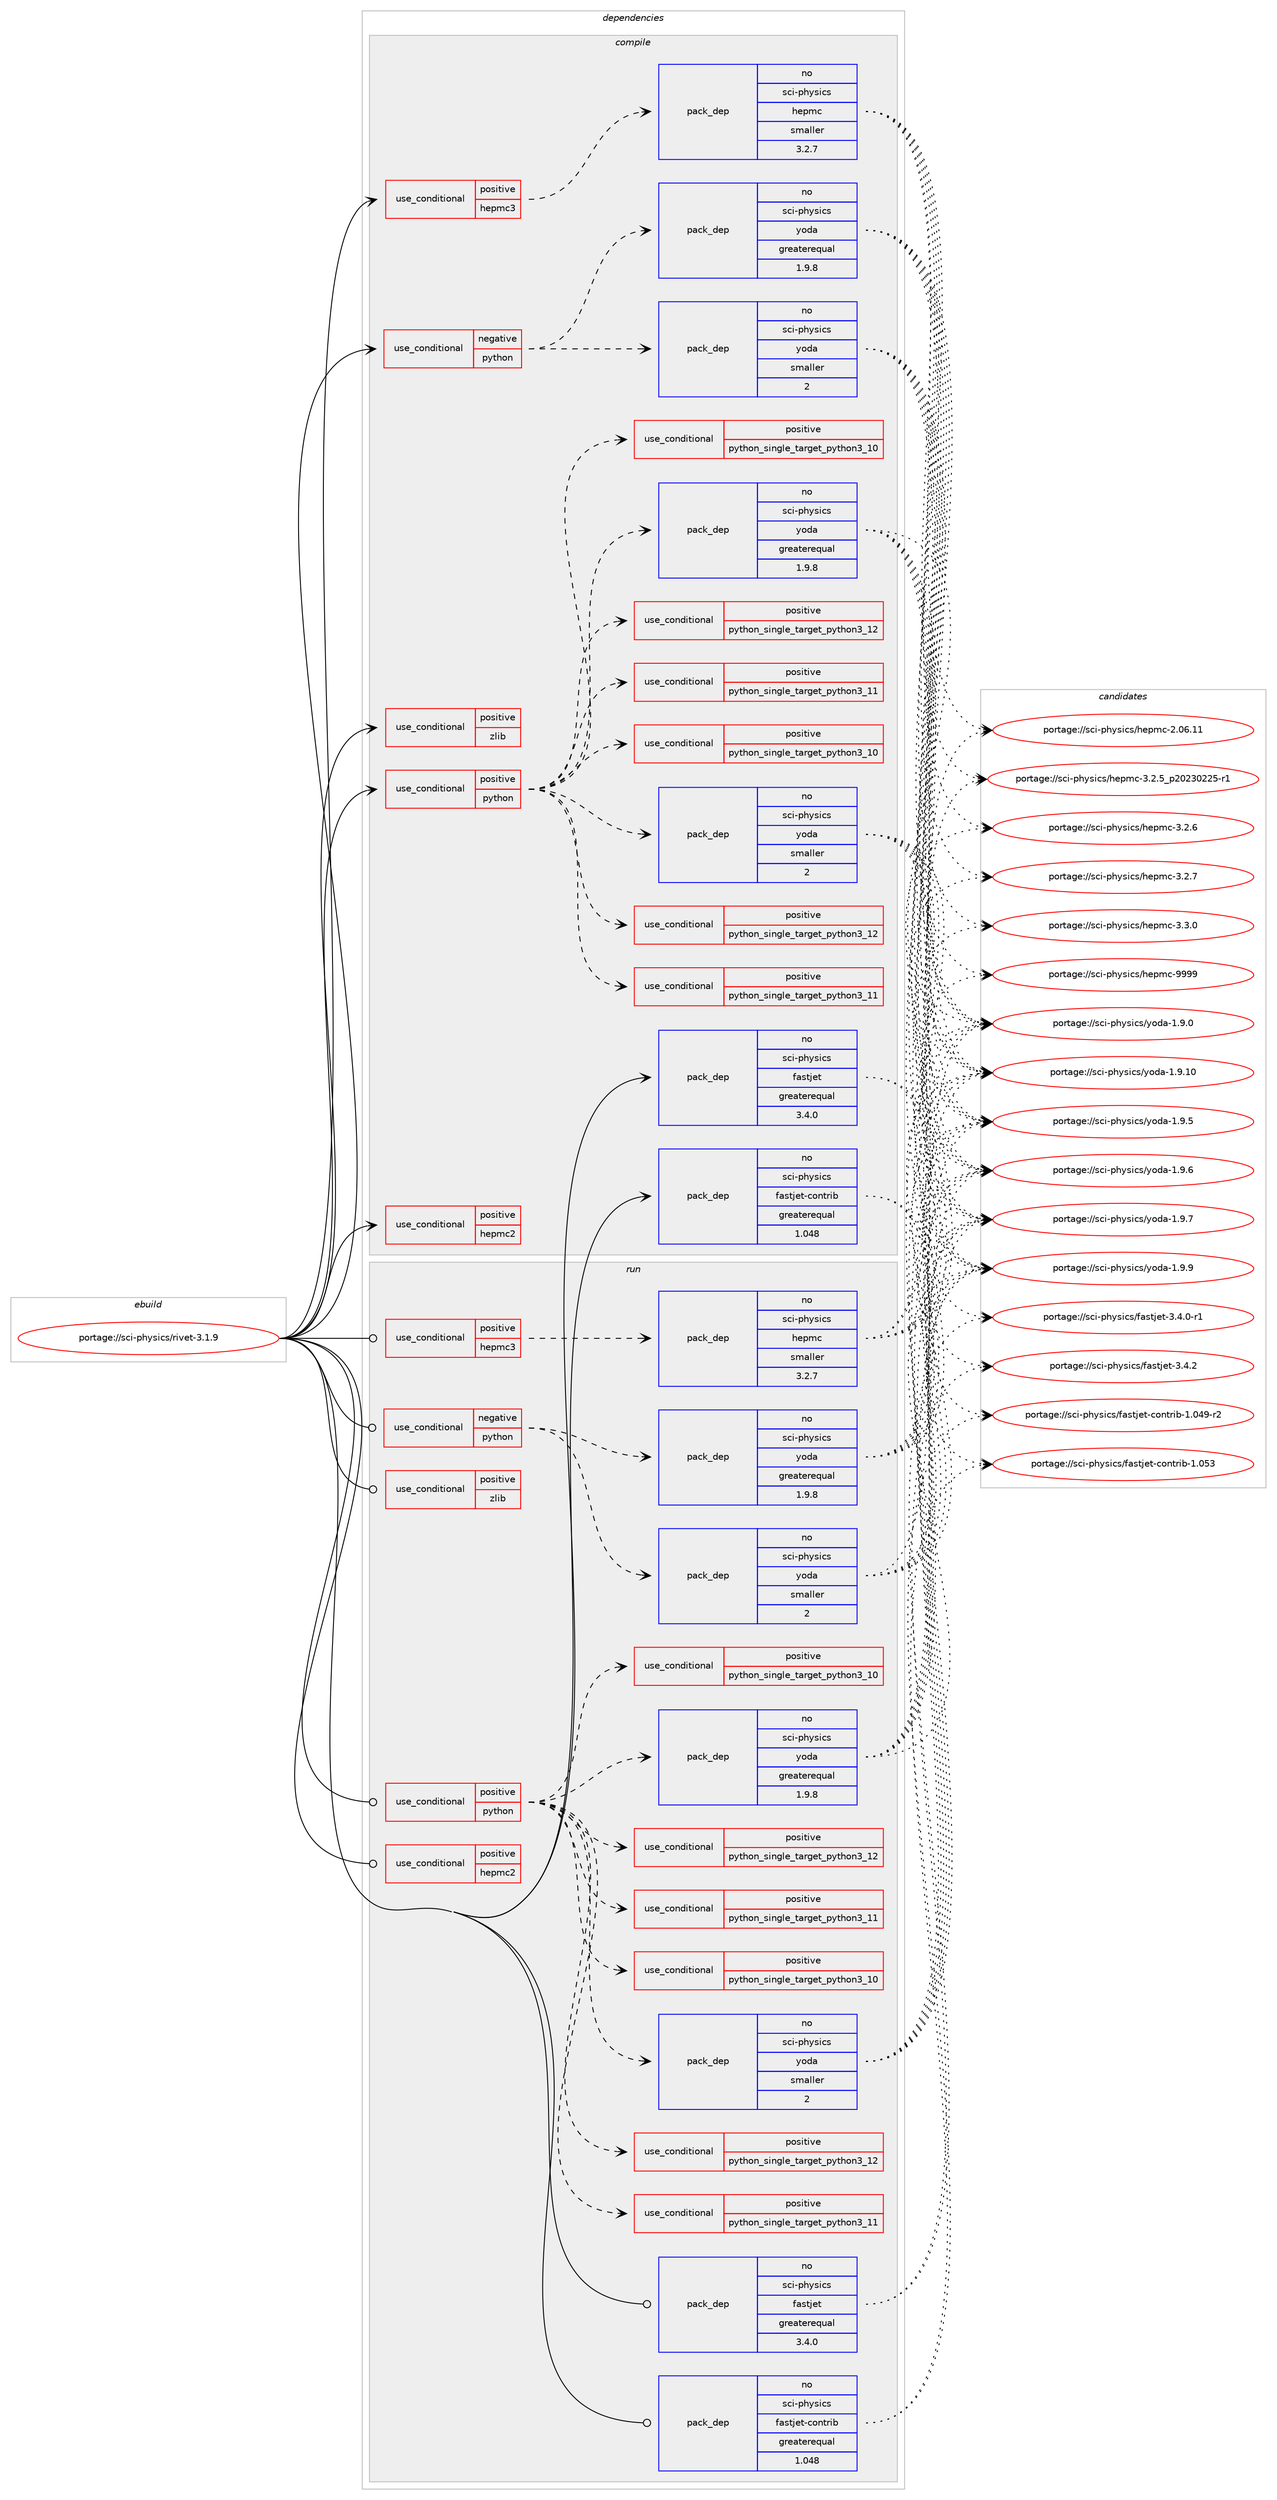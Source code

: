 digraph prolog {

# *************
# Graph options
# *************

newrank=true;
concentrate=true;
compound=true;
graph [rankdir=LR,fontname=Helvetica,fontsize=10,ranksep=1.5];#, ranksep=2.5, nodesep=0.2];
edge  [arrowhead=vee];
node  [fontname=Helvetica,fontsize=10];

# **********
# The ebuild
# **********

subgraph cluster_leftcol {
color=gray;
rank=same;
label=<<i>ebuild</i>>;
id [label="portage://sci-physics/rivet-3.1.9", color=red, width=4, href="../sci-physics/rivet-3.1.9.svg"];
}

# ****************
# The dependencies
# ****************

subgraph cluster_midcol {
color=gray;
label=<<i>dependencies</i>>;
subgraph cluster_compile {
fillcolor="#eeeeee";
style=filled;
label=<<i>compile</i>>;
subgraph cond106456 {
dependency205035 [label=<<TABLE BORDER="0" CELLBORDER="1" CELLSPACING="0" CELLPADDING="4"><TR><TD ROWSPAN="3" CELLPADDING="10">use_conditional</TD></TR><TR><TD>negative</TD></TR><TR><TD>python</TD></TR></TABLE>>, shape=none, color=red];
subgraph pack95745 {
dependency205036 [label=<<TABLE BORDER="0" CELLBORDER="1" CELLSPACING="0" CELLPADDING="4" WIDTH="220"><TR><TD ROWSPAN="6" CELLPADDING="30">pack_dep</TD></TR><TR><TD WIDTH="110">no</TD></TR><TR><TD>sci-physics</TD></TR><TR><TD>yoda</TD></TR><TR><TD>greaterequal</TD></TR><TR><TD>1.9.8</TD></TR></TABLE>>, shape=none, color=blue];
}
dependency205035:e -> dependency205036:w [weight=20,style="dashed",arrowhead="vee"];
subgraph pack95746 {
dependency205037 [label=<<TABLE BORDER="0" CELLBORDER="1" CELLSPACING="0" CELLPADDING="4" WIDTH="220"><TR><TD ROWSPAN="6" CELLPADDING="30">pack_dep</TD></TR><TR><TD WIDTH="110">no</TD></TR><TR><TD>sci-physics</TD></TR><TR><TD>yoda</TD></TR><TR><TD>smaller</TD></TR><TR><TD>2</TD></TR></TABLE>>, shape=none, color=blue];
}
dependency205035:e -> dependency205037:w [weight=20,style="dashed",arrowhead="vee"];
}
id:e -> dependency205035:w [weight=20,style="solid",arrowhead="vee"];
subgraph cond106457 {
dependency205038 [label=<<TABLE BORDER="0" CELLBORDER="1" CELLSPACING="0" CELLPADDING="4"><TR><TD ROWSPAN="3" CELLPADDING="10">use_conditional</TD></TR><TR><TD>positive</TD></TR><TR><TD>hepmc2</TD></TR></TABLE>>, shape=none, color=red];
# *** BEGIN UNKNOWN DEPENDENCY TYPE (TODO) ***
# dependency205038 -> package_dependency(portage://sci-physics/rivet-3.1.9,install,no,sci-physics,hepmc,none,[,,],[slot(2),equal],[use(disable(cm),negative),use(enable(gev),positive)])
# *** END UNKNOWN DEPENDENCY TYPE (TODO) ***

}
id:e -> dependency205038:w [weight=20,style="solid",arrowhead="vee"];
subgraph cond106458 {
dependency205039 [label=<<TABLE BORDER="0" CELLBORDER="1" CELLSPACING="0" CELLPADDING="4"><TR><TD ROWSPAN="3" CELLPADDING="10">use_conditional</TD></TR><TR><TD>positive</TD></TR><TR><TD>hepmc3</TD></TR></TABLE>>, shape=none, color=red];
subgraph pack95747 {
dependency205040 [label=<<TABLE BORDER="0" CELLBORDER="1" CELLSPACING="0" CELLPADDING="4" WIDTH="220"><TR><TD ROWSPAN="6" CELLPADDING="30">pack_dep</TD></TR><TR><TD WIDTH="110">no</TD></TR><TR><TD>sci-physics</TD></TR><TR><TD>hepmc</TD></TR><TR><TD>smaller</TD></TR><TR><TD>3.2.7</TD></TR></TABLE>>, shape=none, color=blue];
}
dependency205039:e -> dependency205040:w [weight=20,style="dashed",arrowhead="vee"];
}
id:e -> dependency205039:w [weight=20,style="solid",arrowhead="vee"];
subgraph cond106459 {
dependency205041 [label=<<TABLE BORDER="0" CELLBORDER="1" CELLSPACING="0" CELLPADDING="4"><TR><TD ROWSPAN="3" CELLPADDING="10">use_conditional</TD></TR><TR><TD>positive</TD></TR><TR><TD>python</TD></TR></TABLE>>, shape=none, color=red];
subgraph cond106460 {
dependency205042 [label=<<TABLE BORDER="0" CELLBORDER="1" CELLSPACING="0" CELLPADDING="4"><TR><TD ROWSPAN="3" CELLPADDING="10">use_conditional</TD></TR><TR><TD>positive</TD></TR><TR><TD>python_single_target_python3_10</TD></TR></TABLE>>, shape=none, color=red];
# *** BEGIN UNKNOWN DEPENDENCY TYPE (TODO) ***
# dependency205042 -> package_dependency(portage://sci-physics/rivet-3.1.9,install,no,dev-lang,python,none,[,,],[slot(3.10)],[])
# *** END UNKNOWN DEPENDENCY TYPE (TODO) ***

}
dependency205041:e -> dependency205042:w [weight=20,style="dashed",arrowhead="vee"];
subgraph cond106461 {
dependency205043 [label=<<TABLE BORDER="0" CELLBORDER="1" CELLSPACING="0" CELLPADDING="4"><TR><TD ROWSPAN="3" CELLPADDING="10">use_conditional</TD></TR><TR><TD>positive</TD></TR><TR><TD>python_single_target_python3_11</TD></TR></TABLE>>, shape=none, color=red];
# *** BEGIN UNKNOWN DEPENDENCY TYPE (TODO) ***
# dependency205043 -> package_dependency(portage://sci-physics/rivet-3.1.9,install,no,dev-lang,python,none,[,,],[slot(3.11)],[])
# *** END UNKNOWN DEPENDENCY TYPE (TODO) ***

}
dependency205041:e -> dependency205043:w [weight=20,style="dashed",arrowhead="vee"];
subgraph cond106462 {
dependency205044 [label=<<TABLE BORDER="0" CELLBORDER="1" CELLSPACING="0" CELLPADDING="4"><TR><TD ROWSPAN="3" CELLPADDING="10">use_conditional</TD></TR><TR><TD>positive</TD></TR><TR><TD>python_single_target_python3_12</TD></TR></TABLE>>, shape=none, color=red];
# *** BEGIN UNKNOWN DEPENDENCY TYPE (TODO) ***
# dependency205044 -> package_dependency(portage://sci-physics/rivet-3.1.9,install,no,dev-lang,python,none,[,,],[slot(3.12)],[])
# *** END UNKNOWN DEPENDENCY TYPE (TODO) ***

}
dependency205041:e -> dependency205044:w [weight=20,style="dashed",arrowhead="vee"];
subgraph cond106463 {
dependency205045 [label=<<TABLE BORDER="0" CELLBORDER="1" CELLSPACING="0" CELLPADDING="4"><TR><TD ROWSPAN="3" CELLPADDING="10">use_conditional</TD></TR><TR><TD>positive</TD></TR><TR><TD>python_single_target_python3_10</TD></TR></TABLE>>, shape=none, color=red];
# *** BEGIN UNKNOWN DEPENDENCY TYPE (TODO) ***
# dependency205045 -> package_dependency(portage://sci-physics/rivet-3.1.9,install,no,dev-python,matplotlib,none,[,,],[],[use(enable(python_targets_python3_10),negative)])
# *** END UNKNOWN DEPENDENCY TYPE (TODO) ***

}
dependency205041:e -> dependency205045:w [weight=20,style="dashed",arrowhead="vee"];
subgraph cond106464 {
dependency205046 [label=<<TABLE BORDER="0" CELLBORDER="1" CELLSPACING="0" CELLPADDING="4"><TR><TD ROWSPAN="3" CELLPADDING="10">use_conditional</TD></TR><TR><TD>positive</TD></TR><TR><TD>python_single_target_python3_11</TD></TR></TABLE>>, shape=none, color=red];
# *** BEGIN UNKNOWN DEPENDENCY TYPE (TODO) ***
# dependency205046 -> package_dependency(portage://sci-physics/rivet-3.1.9,install,no,dev-python,matplotlib,none,[,,],[],[use(enable(python_targets_python3_11),negative)])
# *** END UNKNOWN DEPENDENCY TYPE (TODO) ***

}
dependency205041:e -> dependency205046:w [weight=20,style="dashed",arrowhead="vee"];
subgraph cond106465 {
dependency205047 [label=<<TABLE BORDER="0" CELLBORDER="1" CELLSPACING="0" CELLPADDING="4"><TR><TD ROWSPAN="3" CELLPADDING="10">use_conditional</TD></TR><TR><TD>positive</TD></TR><TR><TD>python_single_target_python3_12</TD></TR></TABLE>>, shape=none, color=red];
# *** BEGIN UNKNOWN DEPENDENCY TYPE (TODO) ***
# dependency205047 -> package_dependency(portage://sci-physics/rivet-3.1.9,install,no,dev-python,matplotlib,none,[,,],[],[use(enable(python_targets_python3_12),negative)])
# *** END UNKNOWN DEPENDENCY TYPE (TODO) ***

}
dependency205041:e -> dependency205047:w [weight=20,style="dashed",arrowhead="vee"];
subgraph pack95748 {
dependency205048 [label=<<TABLE BORDER="0" CELLBORDER="1" CELLSPACING="0" CELLPADDING="4" WIDTH="220"><TR><TD ROWSPAN="6" CELLPADDING="30">pack_dep</TD></TR><TR><TD WIDTH="110">no</TD></TR><TR><TD>sci-physics</TD></TR><TR><TD>yoda</TD></TR><TR><TD>greaterequal</TD></TR><TR><TD>1.9.8</TD></TR></TABLE>>, shape=none, color=blue];
}
dependency205041:e -> dependency205048:w [weight=20,style="dashed",arrowhead="vee"];
subgraph pack95749 {
dependency205049 [label=<<TABLE BORDER="0" CELLBORDER="1" CELLSPACING="0" CELLPADDING="4" WIDTH="220"><TR><TD ROWSPAN="6" CELLPADDING="30">pack_dep</TD></TR><TR><TD WIDTH="110">no</TD></TR><TR><TD>sci-physics</TD></TR><TR><TD>yoda</TD></TR><TR><TD>smaller</TD></TR><TR><TD>2</TD></TR></TABLE>>, shape=none, color=blue];
}
dependency205041:e -> dependency205049:w [weight=20,style="dashed",arrowhead="vee"];
}
id:e -> dependency205041:w [weight=20,style="solid",arrowhead="vee"];
subgraph cond106466 {
dependency205050 [label=<<TABLE BORDER="0" CELLBORDER="1" CELLSPACING="0" CELLPADDING="4"><TR><TD ROWSPAN="3" CELLPADDING="10">use_conditional</TD></TR><TR><TD>positive</TD></TR><TR><TD>zlib</TD></TR></TABLE>>, shape=none, color=red];
# *** BEGIN UNKNOWN DEPENDENCY TYPE (TODO) ***
# dependency205050 -> package_dependency(portage://sci-physics/rivet-3.1.9,install,no,sys-libs,zlib,none,[,,],[],[])
# *** END UNKNOWN DEPENDENCY TYPE (TODO) ***

}
id:e -> dependency205050:w [weight=20,style="solid",arrowhead="vee"];
# *** BEGIN UNKNOWN DEPENDENCY TYPE (TODO) ***
# id -> package_dependency(portage://sci-physics/rivet-3.1.9,install,no,sci-libs,gsl,none,[,,],[],[])
# *** END UNKNOWN DEPENDENCY TYPE (TODO) ***

subgraph pack95750 {
dependency205051 [label=<<TABLE BORDER="0" CELLBORDER="1" CELLSPACING="0" CELLPADDING="4" WIDTH="220"><TR><TD ROWSPAN="6" CELLPADDING="30">pack_dep</TD></TR><TR><TD WIDTH="110">no</TD></TR><TR><TD>sci-physics</TD></TR><TR><TD>fastjet</TD></TR><TR><TD>greaterequal</TD></TR><TR><TD>3.4.0</TD></TR></TABLE>>, shape=none, color=blue];
}
id:e -> dependency205051:w [weight=20,style="solid",arrowhead="vee"];
subgraph pack95751 {
dependency205052 [label=<<TABLE BORDER="0" CELLBORDER="1" CELLSPACING="0" CELLPADDING="4" WIDTH="220"><TR><TD ROWSPAN="6" CELLPADDING="30">pack_dep</TD></TR><TR><TD WIDTH="110">no</TD></TR><TR><TD>sci-physics</TD></TR><TR><TD>fastjet-contrib</TD></TR><TR><TD>greaterequal</TD></TR><TR><TD>1.048</TD></TR></TABLE>>, shape=none, color=blue];
}
id:e -> dependency205052:w [weight=20,style="solid",arrowhead="vee"];
}
subgraph cluster_compileandrun {
fillcolor="#eeeeee";
style=filled;
label=<<i>compile and run</i>>;
}
subgraph cluster_run {
fillcolor="#eeeeee";
style=filled;
label=<<i>run</i>>;
subgraph cond106467 {
dependency205053 [label=<<TABLE BORDER="0" CELLBORDER="1" CELLSPACING="0" CELLPADDING="4"><TR><TD ROWSPAN="3" CELLPADDING="10">use_conditional</TD></TR><TR><TD>negative</TD></TR><TR><TD>python</TD></TR></TABLE>>, shape=none, color=red];
subgraph pack95752 {
dependency205054 [label=<<TABLE BORDER="0" CELLBORDER="1" CELLSPACING="0" CELLPADDING="4" WIDTH="220"><TR><TD ROWSPAN="6" CELLPADDING="30">pack_dep</TD></TR><TR><TD WIDTH="110">no</TD></TR><TR><TD>sci-physics</TD></TR><TR><TD>yoda</TD></TR><TR><TD>greaterequal</TD></TR><TR><TD>1.9.8</TD></TR></TABLE>>, shape=none, color=blue];
}
dependency205053:e -> dependency205054:w [weight=20,style="dashed",arrowhead="vee"];
subgraph pack95753 {
dependency205055 [label=<<TABLE BORDER="0" CELLBORDER="1" CELLSPACING="0" CELLPADDING="4" WIDTH="220"><TR><TD ROWSPAN="6" CELLPADDING="30">pack_dep</TD></TR><TR><TD WIDTH="110">no</TD></TR><TR><TD>sci-physics</TD></TR><TR><TD>yoda</TD></TR><TR><TD>smaller</TD></TR><TR><TD>2</TD></TR></TABLE>>, shape=none, color=blue];
}
dependency205053:e -> dependency205055:w [weight=20,style="dashed",arrowhead="vee"];
}
id:e -> dependency205053:w [weight=20,style="solid",arrowhead="odot"];
subgraph cond106468 {
dependency205056 [label=<<TABLE BORDER="0" CELLBORDER="1" CELLSPACING="0" CELLPADDING="4"><TR><TD ROWSPAN="3" CELLPADDING="10">use_conditional</TD></TR><TR><TD>positive</TD></TR><TR><TD>hepmc2</TD></TR></TABLE>>, shape=none, color=red];
# *** BEGIN UNKNOWN DEPENDENCY TYPE (TODO) ***
# dependency205056 -> package_dependency(portage://sci-physics/rivet-3.1.9,run,no,sci-physics,hepmc,none,[,,],[slot(2),equal],[use(disable(cm),negative),use(enable(gev),positive)])
# *** END UNKNOWN DEPENDENCY TYPE (TODO) ***

}
id:e -> dependency205056:w [weight=20,style="solid",arrowhead="odot"];
subgraph cond106469 {
dependency205057 [label=<<TABLE BORDER="0" CELLBORDER="1" CELLSPACING="0" CELLPADDING="4"><TR><TD ROWSPAN="3" CELLPADDING="10">use_conditional</TD></TR><TR><TD>positive</TD></TR><TR><TD>hepmc3</TD></TR></TABLE>>, shape=none, color=red];
subgraph pack95754 {
dependency205058 [label=<<TABLE BORDER="0" CELLBORDER="1" CELLSPACING="0" CELLPADDING="4" WIDTH="220"><TR><TD ROWSPAN="6" CELLPADDING="30">pack_dep</TD></TR><TR><TD WIDTH="110">no</TD></TR><TR><TD>sci-physics</TD></TR><TR><TD>hepmc</TD></TR><TR><TD>smaller</TD></TR><TR><TD>3.2.7</TD></TR></TABLE>>, shape=none, color=blue];
}
dependency205057:e -> dependency205058:w [weight=20,style="dashed",arrowhead="vee"];
}
id:e -> dependency205057:w [weight=20,style="solid",arrowhead="odot"];
subgraph cond106470 {
dependency205059 [label=<<TABLE BORDER="0" CELLBORDER="1" CELLSPACING="0" CELLPADDING="4"><TR><TD ROWSPAN="3" CELLPADDING="10">use_conditional</TD></TR><TR><TD>positive</TD></TR><TR><TD>python</TD></TR></TABLE>>, shape=none, color=red];
subgraph cond106471 {
dependency205060 [label=<<TABLE BORDER="0" CELLBORDER="1" CELLSPACING="0" CELLPADDING="4"><TR><TD ROWSPAN="3" CELLPADDING="10">use_conditional</TD></TR><TR><TD>positive</TD></TR><TR><TD>python_single_target_python3_10</TD></TR></TABLE>>, shape=none, color=red];
# *** BEGIN UNKNOWN DEPENDENCY TYPE (TODO) ***
# dependency205060 -> package_dependency(portage://sci-physics/rivet-3.1.9,run,no,dev-lang,python,none,[,,],[slot(3.10)],[])
# *** END UNKNOWN DEPENDENCY TYPE (TODO) ***

}
dependency205059:e -> dependency205060:w [weight=20,style="dashed",arrowhead="vee"];
subgraph cond106472 {
dependency205061 [label=<<TABLE BORDER="0" CELLBORDER="1" CELLSPACING="0" CELLPADDING="4"><TR><TD ROWSPAN="3" CELLPADDING="10">use_conditional</TD></TR><TR><TD>positive</TD></TR><TR><TD>python_single_target_python3_11</TD></TR></TABLE>>, shape=none, color=red];
# *** BEGIN UNKNOWN DEPENDENCY TYPE (TODO) ***
# dependency205061 -> package_dependency(portage://sci-physics/rivet-3.1.9,run,no,dev-lang,python,none,[,,],[slot(3.11)],[])
# *** END UNKNOWN DEPENDENCY TYPE (TODO) ***

}
dependency205059:e -> dependency205061:w [weight=20,style="dashed",arrowhead="vee"];
subgraph cond106473 {
dependency205062 [label=<<TABLE BORDER="0" CELLBORDER="1" CELLSPACING="0" CELLPADDING="4"><TR><TD ROWSPAN="3" CELLPADDING="10">use_conditional</TD></TR><TR><TD>positive</TD></TR><TR><TD>python_single_target_python3_12</TD></TR></TABLE>>, shape=none, color=red];
# *** BEGIN UNKNOWN DEPENDENCY TYPE (TODO) ***
# dependency205062 -> package_dependency(portage://sci-physics/rivet-3.1.9,run,no,dev-lang,python,none,[,,],[slot(3.12)],[])
# *** END UNKNOWN DEPENDENCY TYPE (TODO) ***

}
dependency205059:e -> dependency205062:w [weight=20,style="dashed",arrowhead="vee"];
subgraph cond106474 {
dependency205063 [label=<<TABLE BORDER="0" CELLBORDER="1" CELLSPACING="0" CELLPADDING="4"><TR><TD ROWSPAN="3" CELLPADDING="10">use_conditional</TD></TR><TR><TD>positive</TD></TR><TR><TD>python_single_target_python3_10</TD></TR></TABLE>>, shape=none, color=red];
# *** BEGIN UNKNOWN DEPENDENCY TYPE (TODO) ***
# dependency205063 -> package_dependency(portage://sci-physics/rivet-3.1.9,run,no,dev-python,matplotlib,none,[,,],[],[use(enable(python_targets_python3_10),negative)])
# *** END UNKNOWN DEPENDENCY TYPE (TODO) ***

}
dependency205059:e -> dependency205063:w [weight=20,style="dashed",arrowhead="vee"];
subgraph cond106475 {
dependency205064 [label=<<TABLE BORDER="0" CELLBORDER="1" CELLSPACING="0" CELLPADDING="4"><TR><TD ROWSPAN="3" CELLPADDING="10">use_conditional</TD></TR><TR><TD>positive</TD></TR><TR><TD>python_single_target_python3_11</TD></TR></TABLE>>, shape=none, color=red];
# *** BEGIN UNKNOWN DEPENDENCY TYPE (TODO) ***
# dependency205064 -> package_dependency(portage://sci-physics/rivet-3.1.9,run,no,dev-python,matplotlib,none,[,,],[],[use(enable(python_targets_python3_11),negative)])
# *** END UNKNOWN DEPENDENCY TYPE (TODO) ***

}
dependency205059:e -> dependency205064:w [weight=20,style="dashed",arrowhead="vee"];
subgraph cond106476 {
dependency205065 [label=<<TABLE BORDER="0" CELLBORDER="1" CELLSPACING="0" CELLPADDING="4"><TR><TD ROWSPAN="3" CELLPADDING="10">use_conditional</TD></TR><TR><TD>positive</TD></TR><TR><TD>python_single_target_python3_12</TD></TR></TABLE>>, shape=none, color=red];
# *** BEGIN UNKNOWN DEPENDENCY TYPE (TODO) ***
# dependency205065 -> package_dependency(portage://sci-physics/rivet-3.1.9,run,no,dev-python,matplotlib,none,[,,],[],[use(enable(python_targets_python3_12),negative)])
# *** END UNKNOWN DEPENDENCY TYPE (TODO) ***

}
dependency205059:e -> dependency205065:w [weight=20,style="dashed",arrowhead="vee"];
subgraph pack95755 {
dependency205066 [label=<<TABLE BORDER="0" CELLBORDER="1" CELLSPACING="0" CELLPADDING="4" WIDTH="220"><TR><TD ROWSPAN="6" CELLPADDING="30">pack_dep</TD></TR><TR><TD WIDTH="110">no</TD></TR><TR><TD>sci-physics</TD></TR><TR><TD>yoda</TD></TR><TR><TD>greaterequal</TD></TR><TR><TD>1.9.8</TD></TR></TABLE>>, shape=none, color=blue];
}
dependency205059:e -> dependency205066:w [weight=20,style="dashed",arrowhead="vee"];
subgraph pack95756 {
dependency205067 [label=<<TABLE BORDER="0" CELLBORDER="1" CELLSPACING="0" CELLPADDING="4" WIDTH="220"><TR><TD ROWSPAN="6" CELLPADDING="30">pack_dep</TD></TR><TR><TD WIDTH="110">no</TD></TR><TR><TD>sci-physics</TD></TR><TR><TD>yoda</TD></TR><TR><TD>smaller</TD></TR><TR><TD>2</TD></TR></TABLE>>, shape=none, color=blue];
}
dependency205059:e -> dependency205067:w [weight=20,style="dashed",arrowhead="vee"];
}
id:e -> dependency205059:w [weight=20,style="solid",arrowhead="odot"];
subgraph cond106477 {
dependency205068 [label=<<TABLE BORDER="0" CELLBORDER="1" CELLSPACING="0" CELLPADDING="4"><TR><TD ROWSPAN="3" CELLPADDING="10">use_conditional</TD></TR><TR><TD>positive</TD></TR><TR><TD>zlib</TD></TR></TABLE>>, shape=none, color=red];
# *** BEGIN UNKNOWN DEPENDENCY TYPE (TODO) ***
# dependency205068 -> package_dependency(portage://sci-physics/rivet-3.1.9,run,no,sys-libs,zlib,none,[,,],[],[])
# *** END UNKNOWN DEPENDENCY TYPE (TODO) ***

}
id:e -> dependency205068:w [weight=20,style="solid",arrowhead="odot"];
# *** BEGIN UNKNOWN DEPENDENCY TYPE (TODO) ***
# id -> package_dependency(portage://sci-physics/rivet-3.1.9,run,no,sci-libs,gsl,none,[,,],[],[])
# *** END UNKNOWN DEPENDENCY TYPE (TODO) ***

subgraph pack95757 {
dependency205069 [label=<<TABLE BORDER="0" CELLBORDER="1" CELLSPACING="0" CELLPADDING="4" WIDTH="220"><TR><TD ROWSPAN="6" CELLPADDING="30">pack_dep</TD></TR><TR><TD WIDTH="110">no</TD></TR><TR><TD>sci-physics</TD></TR><TR><TD>fastjet</TD></TR><TR><TD>greaterequal</TD></TR><TR><TD>3.4.0</TD></TR></TABLE>>, shape=none, color=blue];
}
id:e -> dependency205069:w [weight=20,style="solid",arrowhead="odot"];
subgraph pack95758 {
dependency205070 [label=<<TABLE BORDER="0" CELLBORDER="1" CELLSPACING="0" CELLPADDING="4" WIDTH="220"><TR><TD ROWSPAN="6" CELLPADDING="30">pack_dep</TD></TR><TR><TD WIDTH="110">no</TD></TR><TR><TD>sci-physics</TD></TR><TR><TD>fastjet-contrib</TD></TR><TR><TD>greaterequal</TD></TR><TR><TD>1.048</TD></TR></TABLE>>, shape=none, color=blue];
}
id:e -> dependency205070:w [weight=20,style="solid",arrowhead="odot"];
}
}

# **************
# The candidates
# **************

subgraph cluster_choices {
rank=same;
color=gray;
label=<<i>candidates</i>>;

subgraph choice95745 {
color=black;
nodesep=1;
choice1159910545112104121115105991154712111110097454946574648 [label="portage://sci-physics/yoda-1.9.0", color=red, width=4,href="../sci-physics/yoda-1.9.0.svg"];
choice115991054511210412111510599115471211111009745494657464948 [label="portage://sci-physics/yoda-1.9.10", color=red, width=4,href="../sci-physics/yoda-1.9.10.svg"];
choice1159910545112104121115105991154712111110097454946574653 [label="portage://sci-physics/yoda-1.9.5", color=red, width=4,href="../sci-physics/yoda-1.9.5.svg"];
choice1159910545112104121115105991154712111110097454946574654 [label="portage://sci-physics/yoda-1.9.6", color=red, width=4,href="../sci-physics/yoda-1.9.6.svg"];
choice1159910545112104121115105991154712111110097454946574655 [label="portage://sci-physics/yoda-1.9.7", color=red, width=4,href="../sci-physics/yoda-1.9.7.svg"];
choice1159910545112104121115105991154712111110097454946574657 [label="portage://sci-physics/yoda-1.9.9", color=red, width=4,href="../sci-physics/yoda-1.9.9.svg"];
dependency205036:e -> choice1159910545112104121115105991154712111110097454946574648:w [style=dotted,weight="100"];
dependency205036:e -> choice115991054511210412111510599115471211111009745494657464948:w [style=dotted,weight="100"];
dependency205036:e -> choice1159910545112104121115105991154712111110097454946574653:w [style=dotted,weight="100"];
dependency205036:e -> choice1159910545112104121115105991154712111110097454946574654:w [style=dotted,weight="100"];
dependency205036:e -> choice1159910545112104121115105991154712111110097454946574655:w [style=dotted,weight="100"];
dependency205036:e -> choice1159910545112104121115105991154712111110097454946574657:w [style=dotted,weight="100"];
}
subgraph choice95746 {
color=black;
nodesep=1;
choice1159910545112104121115105991154712111110097454946574648 [label="portage://sci-physics/yoda-1.9.0", color=red, width=4,href="../sci-physics/yoda-1.9.0.svg"];
choice115991054511210412111510599115471211111009745494657464948 [label="portage://sci-physics/yoda-1.9.10", color=red, width=4,href="../sci-physics/yoda-1.9.10.svg"];
choice1159910545112104121115105991154712111110097454946574653 [label="portage://sci-physics/yoda-1.9.5", color=red, width=4,href="../sci-physics/yoda-1.9.5.svg"];
choice1159910545112104121115105991154712111110097454946574654 [label="portage://sci-physics/yoda-1.9.6", color=red, width=4,href="../sci-physics/yoda-1.9.6.svg"];
choice1159910545112104121115105991154712111110097454946574655 [label="portage://sci-physics/yoda-1.9.7", color=red, width=4,href="../sci-physics/yoda-1.9.7.svg"];
choice1159910545112104121115105991154712111110097454946574657 [label="portage://sci-physics/yoda-1.9.9", color=red, width=4,href="../sci-physics/yoda-1.9.9.svg"];
dependency205037:e -> choice1159910545112104121115105991154712111110097454946574648:w [style=dotted,weight="100"];
dependency205037:e -> choice115991054511210412111510599115471211111009745494657464948:w [style=dotted,weight="100"];
dependency205037:e -> choice1159910545112104121115105991154712111110097454946574653:w [style=dotted,weight="100"];
dependency205037:e -> choice1159910545112104121115105991154712111110097454946574654:w [style=dotted,weight="100"];
dependency205037:e -> choice1159910545112104121115105991154712111110097454946574655:w [style=dotted,weight="100"];
dependency205037:e -> choice1159910545112104121115105991154712111110097454946574657:w [style=dotted,weight="100"];
}
subgraph choice95747 {
color=black;
nodesep=1;
choice11599105451121041211151059911547104101112109994550464854464949 [label="portage://sci-physics/hepmc-2.06.11", color=red, width=4,href="../sci-physics/hepmc-2.06.11.svg"];
choice11599105451121041211151059911547104101112109994551465046539511250485051485050534511449 [label="portage://sci-physics/hepmc-3.2.5_p20230225-r1", color=red, width=4,href="../sci-physics/hepmc-3.2.5_p20230225-r1.svg"];
choice1159910545112104121115105991154710410111210999455146504654 [label="portage://sci-physics/hepmc-3.2.6", color=red, width=4,href="../sci-physics/hepmc-3.2.6.svg"];
choice1159910545112104121115105991154710410111210999455146504655 [label="portage://sci-physics/hepmc-3.2.7", color=red, width=4,href="../sci-physics/hepmc-3.2.7.svg"];
choice1159910545112104121115105991154710410111210999455146514648 [label="portage://sci-physics/hepmc-3.3.0", color=red, width=4,href="../sci-physics/hepmc-3.3.0.svg"];
choice11599105451121041211151059911547104101112109994557575757 [label="portage://sci-physics/hepmc-9999", color=red, width=4,href="../sci-physics/hepmc-9999.svg"];
dependency205040:e -> choice11599105451121041211151059911547104101112109994550464854464949:w [style=dotted,weight="100"];
dependency205040:e -> choice11599105451121041211151059911547104101112109994551465046539511250485051485050534511449:w [style=dotted,weight="100"];
dependency205040:e -> choice1159910545112104121115105991154710410111210999455146504654:w [style=dotted,weight="100"];
dependency205040:e -> choice1159910545112104121115105991154710410111210999455146504655:w [style=dotted,weight="100"];
dependency205040:e -> choice1159910545112104121115105991154710410111210999455146514648:w [style=dotted,weight="100"];
dependency205040:e -> choice11599105451121041211151059911547104101112109994557575757:w [style=dotted,weight="100"];
}
subgraph choice95748 {
color=black;
nodesep=1;
choice1159910545112104121115105991154712111110097454946574648 [label="portage://sci-physics/yoda-1.9.0", color=red, width=4,href="../sci-physics/yoda-1.9.0.svg"];
choice115991054511210412111510599115471211111009745494657464948 [label="portage://sci-physics/yoda-1.9.10", color=red, width=4,href="../sci-physics/yoda-1.9.10.svg"];
choice1159910545112104121115105991154712111110097454946574653 [label="portage://sci-physics/yoda-1.9.5", color=red, width=4,href="../sci-physics/yoda-1.9.5.svg"];
choice1159910545112104121115105991154712111110097454946574654 [label="portage://sci-physics/yoda-1.9.6", color=red, width=4,href="../sci-physics/yoda-1.9.6.svg"];
choice1159910545112104121115105991154712111110097454946574655 [label="portage://sci-physics/yoda-1.9.7", color=red, width=4,href="../sci-physics/yoda-1.9.7.svg"];
choice1159910545112104121115105991154712111110097454946574657 [label="portage://sci-physics/yoda-1.9.9", color=red, width=4,href="../sci-physics/yoda-1.9.9.svg"];
dependency205048:e -> choice1159910545112104121115105991154712111110097454946574648:w [style=dotted,weight="100"];
dependency205048:e -> choice115991054511210412111510599115471211111009745494657464948:w [style=dotted,weight="100"];
dependency205048:e -> choice1159910545112104121115105991154712111110097454946574653:w [style=dotted,weight="100"];
dependency205048:e -> choice1159910545112104121115105991154712111110097454946574654:w [style=dotted,weight="100"];
dependency205048:e -> choice1159910545112104121115105991154712111110097454946574655:w [style=dotted,weight="100"];
dependency205048:e -> choice1159910545112104121115105991154712111110097454946574657:w [style=dotted,weight="100"];
}
subgraph choice95749 {
color=black;
nodesep=1;
choice1159910545112104121115105991154712111110097454946574648 [label="portage://sci-physics/yoda-1.9.0", color=red, width=4,href="../sci-physics/yoda-1.9.0.svg"];
choice115991054511210412111510599115471211111009745494657464948 [label="portage://sci-physics/yoda-1.9.10", color=red, width=4,href="../sci-physics/yoda-1.9.10.svg"];
choice1159910545112104121115105991154712111110097454946574653 [label="portage://sci-physics/yoda-1.9.5", color=red, width=4,href="../sci-physics/yoda-1.9.5.svg"];
choice1159910545112104121115105991154712111110097454946574654 [label="portage://sci-physics/yoda-1.9.6", color=red, width=4,href="../sci-physics/yoda-1.9.6.svg"];
choice1159910545112104121115105991154712111110097454946574655 [label="portage://sci-physics/yoda-1.9.7", color=red, width=4,href="../sci-physics/yoda-1.9.7.svg"];
choice1159910545112104121115105991154712111110097454946574657 [label="portage://sci-physics/yoda-1.9.9", color=red, width=4,href="../sci-physics/yoda-1.9.9.svg"];
dependency205049:e -> choice1159910545112104121115105991154712111110097454946574648:w [style=dotted,weight="100"];
dependency205049:e -> choice115991054511210412111510599115471211111009745494657464948:w [style=dotted,weight="100"];
dependency205049:e -> choice1159910545112104121115105991154712111110097454946574653:w [style=dotted,weight="100"];
dependency205049:e -> choice1159910545112104121115105991154712111110097454946574654:w [style=dotted,weight="100"];
dependency205049:e -> choice1159910545112104121115105991154712111110097454946574655:w [style=dotted,weight="100"];
dependency205049:e -> choice1159910545112104121115105991154712111110097454946574657:w [style=dotted,weight="100"];
}
subgraph choice95750 {
color=black;
nodesep=1;
choice11599105451121041211151059911547102971151161061011164551465246484511449 [label="portage://sci-physics/fastjet-3.4.0-r1", color=red, width=4,href="../sci-physics/fastjet-3.4.0-r1.svg"];
choice1159910545112104121115105991154710297115116106101116455146524650 [label="portage://sci-physics/fastjet-3.4.2", color=red, width=4,href="../sci-physics/fastjet-3.4.2.svg"];
dependency205051:e -> choice11599105451121041211151059911547102971151161061011164551465246484511449:w [style=dotted,weight="100"];
dependency205051:e -> choice1159910545112104121115105991154710297115116106101116455146524650:w [style=dotted,weight="100"];
}
subgraph choice95751 {
color=black;
nodesep=1;
choice11599105451121041211151059911547102971151161061011164599111110116114105984549464852574511450 [label="portage://sci-physics/fastjet-contrib-1.049-r2", color=red, width=4,href="../sci-physics/fastjet-contrib-1.049-r2.svg"];
choice1159910545112104121115105991154710297115116106101116459911111011611410598454946485351 [label="portage://sci-physics/fastjet-contrib-1.053", color=red, width=4,href="../sci-physics/fastjet-contrib-1.053.svg"];
dependency205052:e -> choice11599105451121041211151059911547102971151161061011164599111110116114105984549464852574511450:w [style=dotted,weight="100"];
dependency205052:e -> choice1159910545112104121115105991154710297115116106101116459911111011611410598454946485351:w [style=dotted,weight="100"];
}
subgraph choice95752 {
color=black;
nodesep=1;
choice1159910545112104121115105991154712111110097454946574648 [label="portage://sci-physics/yoda-1.9.0", color=red, width=4,href="../sci-physics/yoda-1.9.0.svg"];
choice115991054511210412111510599115471211111009745494657464948 [label="portage://sci-physics/yoda-1.9.10", color=red, width=4,href="../sci-physics/yoda-1.9.10.svg"];
choice1159910545112104121115105991154712111110097454946574653 [label="portage://sci-physics/yoda-1.9.5", color=red, width=4,href="../sci-physics/yoda-1.9.5.svg"];
choice1159910545112104121115105991154712111110097454946574654 [label="portage://sci-physics/yoda-1.9.6", color=red, width=4,href="../sci-physics/yoda-1.9.6.svg"];
choice1159910545112104121115105991154712111110097454946574655 [label="portage://sci-physics/yoda-1.9.7", color=red, width=4,href="../sci-physics/yoda-1.9.7.svg"];
choice1159910545112104121115105991154712111110097454946574657 [label="portage://sci-physics/yoda-1.9.9", color=red, width=4,href="../sci-physics/yoda-1.9.9.svg"];
dependency205054:e -> choice1159910545112104121115105991154712111110097454946574648:w [style=dotted,weight="100"];
dependency205054:e -> choice115991054511210412111510599115471211111009745494657464948:w [style=dotted,weight="100"];
dependency205054:e -> choice1159910545112104121115105991154712111110097454946574653:w [style=dotted,weight="100"];
dependency205054:e -> choice1159910545112104121115105991154712111110097454946574654:w [style=dotted,weight="100"];
dependency205054:e -> choice1159910545112104121115105991154712111110097454946574655:w [style=dotted,weight="100"];
dependency205054:e -> choice1159910545112104121115105991154712111110097454946574657:w [style=dotted,weight="100"];
}
subgraph choice95753 {
color=black;
nodesep=1;
choice1159910545112104121115105991154712111110097454946574648 [label="portage://sci-physics/yoda-1.9.0", color=red, width=4,href="../sci-physics/yoda-1.9.0.svg"];
choice115991054511210412111510599115471211111009745494657464948 [label="portage://sci-physics/yoda-1.9.10", color=red, width=4,href="../sci-physics/yoda-1.9.10.svg"];
choice1159910545112104121115105991154712111110097454946574653 [label="portage://sci-physics/yoda-1.9.5", color=red, width=4,href="../sci-physics/yoda-1.9.5.svg"];
choice1159910545112104121115105991154712111110097454946574654 [label="portage://sci-physics/yoda-1.9.6", color=red, width=4,href="../sci-physics/yoda-1.9.6.svg"];
choice1159910545112104121115105991154712111110097454946574655 [label="portage://sci-physics/yoda-1.9.7", color=red, width=4,href="../sci-physics/yoda-1.9.7.svg"];
choice1159910545112104121115105991154712111110097454946574657 [label="portage://sci-physics/yoda-1.9.9", color=red, width=4,href="../sci-physics/yoda-1.9.9.svg"];
dependency205055:e -> choice1159910545112104121115105991154712111110097454946574648:w [style=dotted,weight="100"];
dependency205055:e -> choice115991054511210412111510599115471211111009745494657464948:w [style=dotted,weight="100"];
dependency205055:e -> choice1159910545112104121115105991154712111110097454946574653:w [style=dotted,weight="100"];
dependency205055:e -> choice1159910545112104121115105991154712111110097454946574654:w [style=dotted,weight="100"];
dependency205055:e -> choice1159910545112104121115105991154712111110097454946574655:w [style=dotted,weight="100"];
dependency205055:e -> choice1159910545112104121115105991154712111110097454946574657:w [style=dotted,weight="100"];
}
subgraph choice95754 {
color=black;
nodesep=1;
choice11599105451121041211151059911547104101112109994550464854464949 [label="portage://sci-physics/hepmc-2.06.11", color=red, width=4,href="../sci-physics/hepmc-2.06.11.svg"];
choice11599105451121041211151059911547104101112109994551465046539511250485051485050534511449 [label="portage://sci-physics/hepmc-3.2.5_p20230225-r1", color=red, width=4,href="../sci-physics/hepmc-3.2.5_p20230225-r1.svg"];
choice1159910545112104121115105991154710410111210999455146504654 [label="portage://sci-physics/hepmc-3.2.6", color=red, width=4,href="../sci-physics/hepmc-3.2.6.svg"];
choice1159910545112104121115105991154710410111210999455146504655 [label="portage://sci-physics/hepmc-3.2.7", color=red, width=4,href="../sci-physics/hepmc-3.2.7.svg"];
choice1159910545112104121115105991154710410111210999455146514648 [label="portage://sci-physics/hepmc-3.3.0", color=red, width=4,href="../sci-physics/hepmc-3.3.0.svg"];
choice11599105451121041211151059911547104101112109994557575757 [label="portage://sci-physics/hepmc-9999", color=red, width=4,href="../sci-physics/hepmc-9999.svg"];
dependency205058:e -> choice11599105451121041211151059911547104101112109994550464854464949:w [style=dotted,weight="100"];
dependency205058:e -> choice11599105451121041211151059911547104101112109994551465046539511250485051485050534511449:w [style=dotted,weight="100"];
dependency205058:e -> choice1159910545112104121115105991154710410111210999455146504654:w [style=dotted,weight="100"];
dependency205058:e -> choice1159910545112104121115105991154710410111210999455146504655:w [style=dotted,weight="100"];
dependency205058:e -> choice1159910545112104121115105991154710410111210999455146514648:w [style=dotted,weight="100"];
dependency205058:e -> choice11599105451121041211151059911547104101112109994557575757:w [style=dotted,weight="100"];
}
subgraph choice95755 {
color=black;
nodesep=1;
choice1159910545112104121115105991154712111110097454946574648 [label="portage://sci-physics/yoda-1.9.0", color=red, width=4,href="../sci-physics/yoda-1.9.0.svg"];
choice115991054511210412111510599115471211111009745494657464948 [label="portage://sci-physics/yoda-1.9.10", color=red, width=4,href="../sci-physics/yoda-1.9.10.svg"];
choice1159910545112104121115105991154712111110097454946574653 [label="portage://sci-physics/yoda-1.9.5", color=red, width=4,href="../sci-physics/yoda-1.9.5.svg"];
choice1159910545112104121115105991154712111110097454946574654 [label="portage://sci-physics/yoda-1.9.6", color=red, width=4,href="../sci-physics/yoda-1.9.6.svg"];
choice1159910545112104121115105991154712111110097454946574655 [label="portage://sci-physics/yoda-1.9.7", color=red, width=4,href="../sci-physics/yoda-1.9.7.svg"];
choice1159910545112104121115105991154712111110097454946574657 [label="portage://sci-physics/yoda-1.9.9", color=red, width=4,href="../sci-physics/yoda-1.9.9.svg"];
dependency205066:e -> choice1159910545112104121115105991154712111110097454946574648:w [style=dotted,weight="100"];
dependency205066:e -> choice115991054511210412111510599115471211111009745494657464948:w [style=dotted,weight="100"];
dependency205066:e -> choice1159910545112104121115105991154712111110097454946574653:w [style=dotted,weight="100"];
dependency205066:e -> choice1159910545112104121115105991154712111110097454946574654:w [style=dotted,weight="100"];
dependency205066:e -> choice1159910545112104121115105991154712111110097454946574655:w [style=dotted,weight="100"];
dependency205066:e -> choice1159910545112104121115105991154712111110097454946574657:w [style=dotted,weight="100"];
}
subgraph choice95756 {
color=black;
nodesep=1;
choice1159910545112104121115105991154712111110097454946574648 [label="portage://sci-physics/yoda-1.9.0", color=red, width=4,href="../sci-physics/yoda-1.9.0.svg"];
choice115991054511210412111510599115471211111009745494657464948 [label="portage://sci-physics/yoda-1.9.10", color=red, width=4,href="../sci-physics/yoda-1.9.10.svg"];
choice1159910545112104121115105991154712111110097454946574653 [label="portage://sci-physics/yoda-1.9.5", color=red, width=4,href="../sci-physics/yoda-1.9.5.svg"];
choice1159910545112104121115105991154712111110097454946574654 [label="portage://sci-physics/yoda-1.9.6", color=red, width=4,href="../sci-physics/yoda-1.9.6.svg"];
choice1159910545112104121115105991154712111110097454946574655 [label="portage://sci-physics/yoda-1.9.7", color=red, width=4,href="../sci-physics/yoda-1.9.7.svg"];
choice1159910545112104121115105991154712111110097454946574657 [label="portage://sci-physics/yoda-1.9.9", color=red, width=4,href="../sci-physics/yoda-1.9.9.svg"];
dependency205067:e -> choice1159910545112104121115105991154712111110097454946574648:w [style=dotted,weight="100"];
dependency205067:e -> choice115991054511210412111510599115471211111009745494657464948:w [style=dotted,weight="100"];
dependency205067:e -> choice1159910545112104121115105991154712111110097454946574653:w [style=dotted,weight="100"];
dependency205067:e -> choice1159910545112104121115105991154712111110097454946574654:w [style=dotted,weight="100"];
dependency205067:e -> choice1159910545112104121115105991154712111110097454946574655:w [style=dotted,weight="100"];
dependency205067:e -> choice1159910545112104121115105991154712111110097454946574657:w [style=dotted,weight="100"];
}
subgraph choice95757 {
color=black;
nodesep=1;
choice11599105451121041211151059911547102971151161061011164551465246484511449 [label="portage://sci-physics/fastjet-3.4.0-r1", color=red, width=4,href="../sci-physics/fastjet-3.4.0-r1.svg"];
choice1159910545112104121115105991154710297115116106101116455146524650 [label="portage://sci-physics/fastjet-3.4.2", color=red, width=4,href="../sci-physics/fastjet-3.4.2.svg"];
dependency205069:e -> choice11599105451121041211151059911547102971151161061011164551465246484511449:w [style=dotted,weight="100"];
dependency205069:e -> choice1159910545112104121115105991154710297115116106101116455146524650:w [style=dotted,weight="100"];
}
subgraph choice95758 {
color=black;
nodesep=1;
choice11599105451121041211151059911547102971151161061011164599111110116114105984549464852574511450 [label="portage://sci-physics/fastjet-contrib-1.049-r2", color=red, width=4,href="../sci-physics/fastjet-contrib-1.049-r2.svg"];
choice1159910545112104121115105991154710297115116106101116459911111011611410598454946485351 [label="portage://sci-physics/fastjet-contrib-1.053", color=red, width=4,href="../sci-physics/fastjet-contrib-1.053.svg"];
dependency205070:e -> choice11599105451121041211151059911547102971151161061011164599111110116114105984549464852574511450:w [style=dotted,weight="100"];
dependency205070:e -> choice1159910545112104121115105991154710297115116106101116459911111011611410598454946485351:w [style=dotted,weight="100"];
}
}

}
